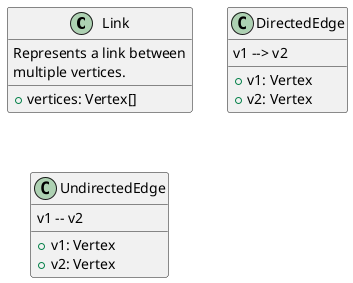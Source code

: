 @startuml

class Link {
    Represents a link between
    multiple vertices.
    __
    {field} +vertices: Vertex[]
}

class DirectedEdge {
    v1 --> v2
    __
    {field} +v1: Vertex
    {field} +v2: Vertex
}

class UndirectedEdge {
    v1 -- v2
    __
    {field} +v1: Vertex
    {field} +v2: Vertex
}

@enduml

